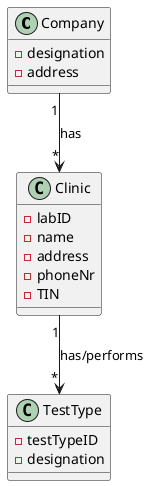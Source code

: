 @startuml
'https://plantuml.com/class-diagram

Company "1" --> "*" Clinic : has
Clinic "1" --> "*" TestType : has/performs



class Company {
- designation
- address
}

class TestType {
- testTypeID
- designation
}

class Clinic{
- labID
- name
- address
- phoneNr
- TIN
}


@enduml